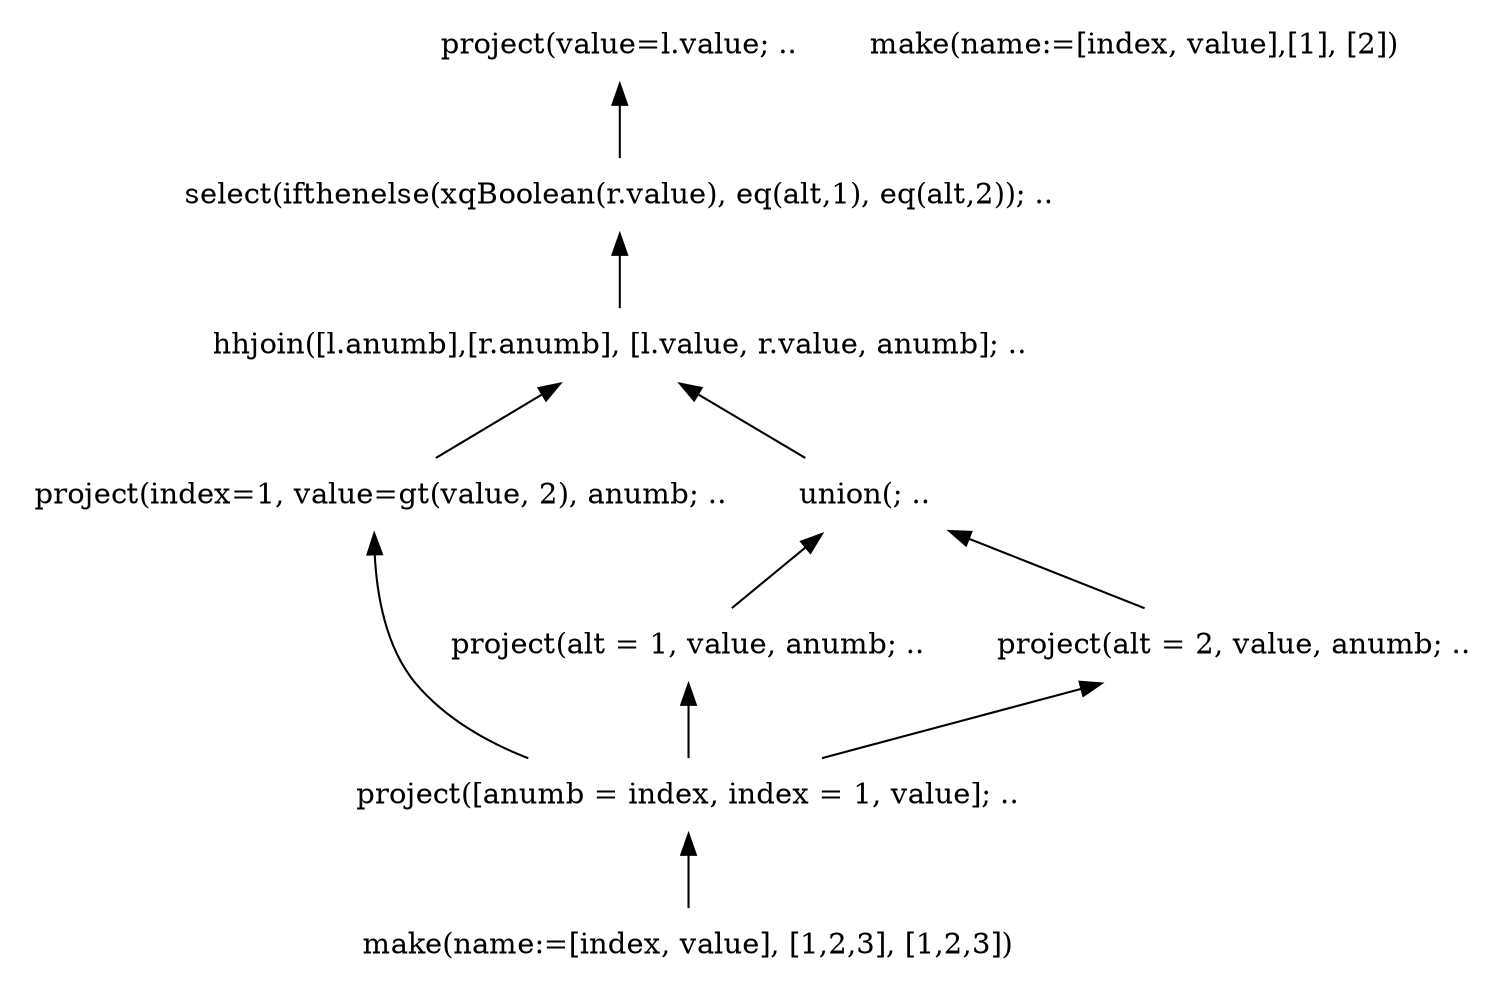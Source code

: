 digraph AST {
edge [color=black, dir=both, weight=1, fontcolor=black, fontname=Helvetica, arrowhead=none,arrowtail=normal]
node [shape=plaintext]

project123->make123
make123 [label="make(name:=[index, value], [1,2,3], [1,2,3])"]
make2 [label="make(name:=[index, value],[1], [2])"]
project123 [label="project([anumb = index, index = 1, value]; .."]

project1 [label="project(value=l.value; .."]
project2 [label="project(alt = 1, value, anumb; .."]
project3 [label="project(alt = 2, value, anumb; .."]
project4 [label=" project(index=1, value=gt(value, 2), anumb; .."]

select1 [label="select(ifthenelse(xqBoolean(r.value), eq(alt,1), eq(alt,2)); .."]

hhjoin1 [label="hhjoin([l.anumb],[r.anumb], [l.value, r.value, anumb]; .."]

union1 [label="union(; .."]

project1->select1
  select1->hhjoin1
    hhjoin1->union1
      union1->project2
        project2->project123
      union1->project3
        project3->project123
    hhjoin1->project4
      project4->project123
}